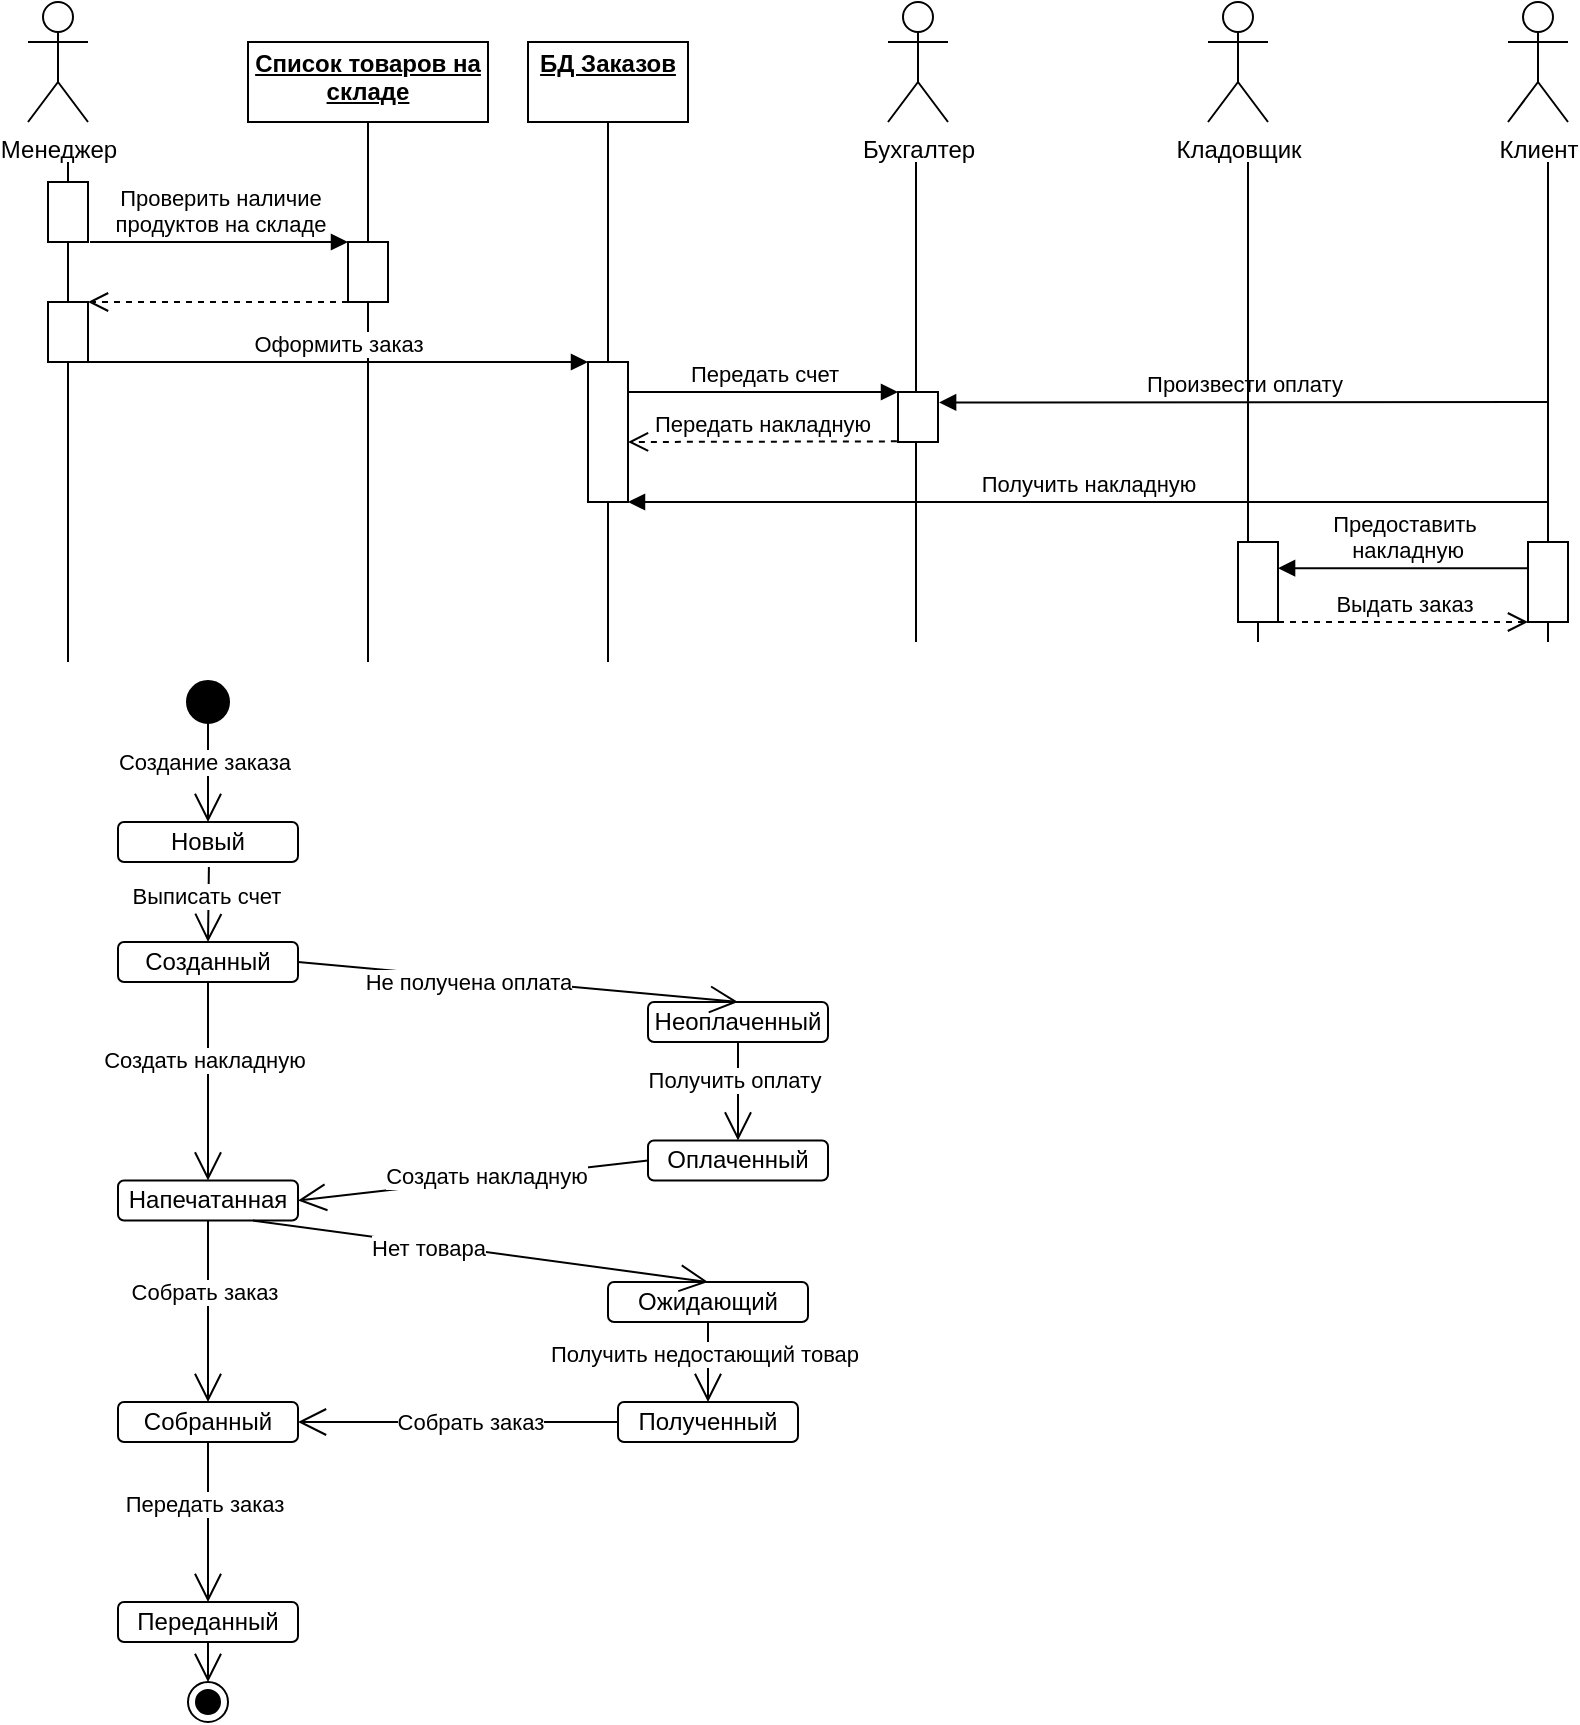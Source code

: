 <mxfile version="20.3.2" type="device"><diagram id="mMvzwRDiiZHeVb_Cpasf" name="Страница 1"><mxGraphModel dx="872" dy="516" grid="1" gridSize="10" guides="1" tooltips="1" connect="1" arrows="1" fold="1" page="1" pageScale="1" pageWidth="3300" pageHeight="4681" math="0" shadow="0"><root><mxCell id="0"/><mxCell id="1" parent="0"/><mxCell id="EZNSlMbDpe8LyFjqojPo-2" value="Менеджер" style="shape=umlActor;verticalLabelPosition=bottom;verticalAlign=top;html=1;outlineConnect=0;" vertex="1" parent="1"><mxGeometry x="80" y="290" width="30" height="60" as="geometry"/></mxCell><mxCell id="EZNSlMbDpe8LyFjqojPo-4" value="&lt;p style=&quot;margin: 4px 0px 0px; text-decoration: underline;&quot;&gt;&lt;b&gt;Список товаров на складе&lt;/b&gt;&lt;/p&gt;" style="verticalAlign=bottom;align=center;overflow=fill;fontSize=12;fontFamily=Helvetica;html=1;whiteSpace=wrap;" vertex="1" parent="1"><mxGeometry x="190" y="310" width="120" height="40" as="geometry"/></mxCell><mxCell id="EZNSlMbDpe8LyFjqojPo-6" value="" style="endArrow=none;html=1;rounded=0;exitX=0.5;exitY=1;exitDx=0;exitDy=0;startArrow=none;" edge="1" parent="1" source="EZNSlMbDpe8LyFjqojPo-11"><mxGeometry width="50" height="50" relative="1" as="geometry"><mxPoint x="290" y="280" as="sourcePoint"/><mxPoint x="250" y="620" as="targetPoint"/></mxGeometry></mxCell><mxCell id="EZNSlMbDpe8LyFjqojPo-7" value="" style="endArrow=none;html=1;rounded=0;startArrow=none;" edge="1" parent="1" source="EZNSlMbDpe8LyFjqojPo-14"><mxGeometry width="50" height="50" relative="1" as="geometry"><mxPoint x="100" y="640" as="sourcePoint"/><mxPoint x="100" y="370" as="targetPoint"/></mxGeometry></mxCell><mxCell id="EZNSlMbDpe8LyFjqojPo-12" value="Проверить наличие &lt;br&gt;продуктов на складе" style="html=1;verticalAlign=bottom;endArrow=block;entryX=0;entryY=0;rounded=0;exitX=1.05;exitY=1;exitDx=0;exitDy=0;exitPerimeter=0;" edge="1" target="EZNSlMbDpe8LyFjqojPo-11" parent="1" source="EZNSlMbDpe8LyFjqojPo-14"><mxGeometry relative="1" as="geometry"><mxPoint x="110" y="430" as="sourcePoint"/></mxGeometry></mxCell><mxCell id="EZNSlMbDpe8LyFjqojPo-13" value="" style="html=1;verticalAlign=bottom;endArrow=open;dashed=1;endSize=8;rounded=0;entryX=1;entryY=0;entryDx=0;entryDy=0;entryPerimeter=0;exitX=0;exitY=1;exitDx=0;exitDy=0;exitPerimeter=0;" edge="1" source="EZNSlMbDpe8LyFjqojPo-11" parent="1" target="EZNSlMbDpe8LyFjqojPo-17"><mxGeometry relative="1" as="geometry"><mxPoint x="110" y="450" as="targetPoint"/></mxGeometry></mxCell><mxCell id="EZNSlMbDpe8LyFjqojPo-14" value="" style="html=1;points=[];perimeter=orthogonalPerimeter;" vertex="1" parent="1"><mxGeometry x="90" y="380" width="20" height="30" as="geometry"/></mxCell><mxCell id="EZNSlMbDpe8LyFjqojPo-15" value="" style="endArrow=none;html=1;rounded=0;startArrow=none;" edge="1" parent="1" source="EZNSlMbDpe8LyFjqojPo-17" target="EZNSlMbDpe8LyFjqojPo-14"><mxGeometry width="50" height="50" relative="1" as="geometry"><mxPoint x="100" y="640" as="sourcePoint"/><mxPoint x="100" y="370" as="targetPoint"/></mxGeometry></mxCell><mxCell id="EZNSlMbDpe8LyFjqojPo-11" value="" style="html=1;points=[];perimeter=orthogonalPerimeter;" vertex="1" parent="1"><mxGeometry x="240" y="410" width="20" height="30" as="geometry"/></mxCell><mxCell id="EZNSlMbDpe8LyFjqojPo-16" value="" style="endArrow=none;html=1;rounded=0;exitX=0.5;exitY=1;exitDx=0;exitDy=0;" edge="1" parent="1" source="EZNSlMbDpe8LyFjqojPo-4" target="EZNSlMbDpe8LyFjqojPo-11"><mxGeometry width="50" height="50" relative="1" as="geometry"><mxPoint x="180" y="350" as="sourcePoint"/><mxPoint x="180" y="641" as="targetPoint"/></mxGeometry></mxCell><mxCell id="EZNSlMbDpe8LyFjqojPo-17" value="" style="html=1;points=[];perimeter=orthogonalPerimeter;" vertex="1" parent="1"><mxGeometry x="90" y="440" width="20" height="30" as="geometry"/></mxCell><mxCell id="EZNSlMbDpe8LyFjqojPo-18" value="" style="endArrow=none;html=1;rounded=0;" edge="1" parent="1" target="EZNSlMbDpe8LyFjqojPo-17"><mxGeometry width="50" height="50" relative="1" as="geometry"><mxPoint x="100" y="620" as="sourcePoint"/><mxPoint x="100" y="410" as="targetPoint"/></mxGeometry></mxCell><mxCell id="EZNSlMbDpe8LyFjqojPo-19" value="Кладовщик" style="shape=umlActor;verticalLabelPosition=bottom;verticalAlign=top;html=1;" vertex="1" parent="1"><mxGeometry x="670" y="290" width="30" height="60" as="geometry"/></mxCell><mxCell id="EZNSlMbDpe8LyFjqojPo-20" value="" style="endArrow=none;html=1;rounded=0;startArrow=none;" edge="1" parent="1" source="EZNSlMbDpe8LyFjqojPo-45"><mxGeometry width="50" height="50" relative="1" as="geometry"><mxPoint x="695" y="400" as="sourcePoint"/><mxPoint x="695" y="610" as="targetPoint"/></mxGeometry></mxCell><mxCell id="EZNSlMbDpe8LyFjqojPo-21" value="Клиент" style="shape=umlActor;verticalLabelPosition=bottom;verticalAlign=top;html=1;" vertex="1" parent="1"><mxGeometry x="820" y="290" width="30" height="60" as="geometry"/></mxCell><mxCell id="EZNSlMbDpe8LyFjqojPo-23" value="" style="endArrow=none;html=1;rounded=0;exitX=0.5;exitY=1;exitDx=0;exitDy=0;startArrow=none;" edge="1" parent="1" source="EZNSlMbDpe8LyFjqojPo-48"><mxGeometry width="50" height="50" relative="1" as="geometry"><mxPoint x="839.75" y="400.0" as="sourcePoint"/><mxPoint x="840" y="610" as="targetPoint"/></mxGeometry></mxCell><mxCell id="EZNSlMbDpe8LyFjqojPo-24" value="Бухгалтер" style="shape=umlActor;verticalLabelPosition=bottom;verticalAlign=top;html=1;" vertex="1" parent="1"><mxGeometry x="510" y="290" width="30" height="60" as="geometry"/></mxCell><mxCell id="EZNSlMbDpe8LyFjqojPo-27" value="&lt;p style=&quot;margin: 4px 0px 0px; text-decoration: underline;&quot;&gt;&lt;b&gt;БД Заказов&lt;/b&gt;&lt;/p&gt;" style="verticalAlign=bottom;align=center;overflow=fill;fontSize=12;fontFamily=Helvetica;html=1;whiteSpace=wrap;" vertex="1" parent="1"><mxGeometry x="330" y="310" width="80" height="40" as="geometry"/></mxCell><mxCell id="EZNSlMbDpe8LyFjqojPo-31" value="" style="endArrow=none;html=1;rounded=0;exitX=0.5;exitY=1;exitDx=0;exitDy=0;startArrow=none;" edge="1" parent="1" source="EZNSlMbDpe8LyFjqojPo-35"><mxGeometry width="50" height="50" relative="1" as="geometry"><mxPoint x="369.75" y="350.0" as="sourcePoint"/><mxPoint x="370" y="620" as="targetPoint"/></mxGeometry></mxCell><mxCell id="EZNSlMbDpe8LyFjqojPo-32" value="" style="endArrow=none;html=1;rounded=0;startArrow=none;" edge="1" parent="1"><mxGeometry width="50" height="50" relative="1" as="geometry"><mxPoint x="524" y="370" as="sourcePoint"/><mxPoint x="524" y="610" as="targetPoint"/></mxGeometry></mxCell><mxCell id="EZNSlMbDpe8LyFjqojPo-36" value="Оформить заказ" style="html=1;verticalAlign=bottom;endArrow=block;entryX=0;entryY=0;rounded=0;" edge="1" target="EZNSlMbDpe8LyFjqojPo-35" parent="1"><mxGeometry relative="1" as="geometry"><mxPoint x="110" y="470" as="sourcePoint"/></mxGeometry></mxCell><mxCell id="EZNSlMbDpe8LyFjqojPo-35" value="" style="html=1;points=[];perimeter=orthogonalPerimeter;" vertex="1" parent="1"><mxGeometry x="360" y="470" width="20" height="70" as="geometry"/></mxCell><mxCell id="EZNSlMbDpe8LyFjqojPo-38" value="" style="endArrow=none;html=1;rounded=0;exitX=0.5;exitY=1;exitDx=0;exitDy=0;startArrow=none;" edge="1" parent="1" source="EZNSlMbDpe8LyFjqojPo-27" target="EZNSlMbDpe8LyFjqojPo-35"><mxGeometry width="50" height="50" relative="1" as="geometry"><mxPoint x="399.75" y="350.0" as="sourcePoint"/><mxPoint x="399" y="640" as="targetPoint"/><Array as="points"><mxPoint x="370" y="410"/></Array></mxGeometry></mxCell><mxCell id="EZNSlMbDpe8LyFjqojPo-40" value="" style="html=1;points=[];perimeter=orthogonalPerimeter;" vertex="1" parent="1"><mxGeometry x="515" y="485" width="20" height="25" as="geometry"/></mxCell><mxCell id="EZNSlMbDpe8LyFjqojPo-41" value="Передать счет" style="html=1;verticalAlign=bottom;endArrow=block;entryX=0;entryY=0;rounded=0;" edge="1" target="EZNSlMbDpe8LyFjqojPo-40" parent="1" source="EZNSlMbDpe8LyFjqojPo-35"><mxGeometry relative="1" as="geometry"><mxPoint x="420" y="485" as="sourcePoint"/></mxGeometry></mxCell><mxCell id="EZNSlMbDpe8LyFjqojPo-46" value="Предоставить&lt;br&gt;&amp;nbsp;накладную" style="html=1;verticalAlign=bottom;endArrow=block;rounded=0;entryX=1.002;entryY=0.327;entryDx=0;entryDy=0;entryPerimeter=0;" edge="1" target="EZNSlMbDpe8LyFjqojPo-45" parent="1" source="EZNSlMbDpe8LyFjqojPo-48"><mxGeometry relative="1" as="geometry"><mxPoint x="825" y="540" as="sourcePoint"/><mxPoint x="705" y="540" as="targetPoint"/></mxGeometry></mxCell><mxCell id="EZNSlMbDpe8LyFjqojPo-47" value="Выдать заказ" style="html=1;verticalAlign=bottom;endArrow=open;dashed=1;endSize=8;rounded=0;" edge="1" parent="1" target="EZNSlMbDpe8LyFjqojPo-48"><mxGeometry relative="1" as="geometry"><mxPoint x="825" y="570" as="targetPoint"/><mxPoint x="705" y="600" as="sourcePoint"/></mxGeometry></mxCell><mxCell id="EZNSlMbDpe8LyFjqojPo-48" value="" style="html=1;points=[];perimeter=orthogonalPerimeter;" vertex="1" parent="1"><mxGeometry x="830" y="560" width="20" height="40" as="geometry"/></mxCell><mxCell id="EZNSlMbDpe8LyFjqojPo-49" value="" style="endArrow=none;html=1;rounded=0;startArrow=none;" edge="1" parent="1" target="EZNSlMbDpe8LyFjqojPo-48"><mxGeometry width="50" height="50" relative="1" as="geometry"><mxPoint x="840" y="370" as="sourcePoint"/><mxPoint x="834.37" y="640" as="targetPoint"/><Array as="points"><mxPoint x="840" y="490"/></Array></mxGeometry></mxCell><mxCell id="EZNSlMbDpe8LyFjqojPo-50" value="Получить накладную" style="html=1;verticalAlign=bottom;endArrow=block;rounded=0;" edge="1" parent="1"><mxGeometry relative="1" as="geometry"><mxPoint x="840" y="540" as="sourcePoint"/><mxPoint x="380" y="540" as="targetPoint"/></mxGeometry></mxCell><mxCell id="EZNSlMbDpe8LyFjqojPo-51" value="Произвести оплату" style="html=1;verticalAlign=bottom;endArrow=block;rounded=0;entryX=1.028;entryY=0.209;entryDx=0;entryDy=0;entryPerimeter=0;" edge="1" parent="1" target="EZNSlMbDpe8LyFjqojPo-40"><mxGeometry relative="1" as="geometry"><mxPoint x="840" y="490" as="sourcePoint"/><mxPoint x="680" y="480" as="targetPoint"/></mxGeometry></mxCell><mxCell id="EZNSlMbDpe8LyFjqojPo-45" value="" style="html=1;points=[];perimeter=orthogonalPerimeter;" vertex="1" parent="1"><mxGeometry x="685" y="560" width="20" height="40" as="geometry"/></mxCell><mxCell id="EZNSlMbDpe8LyFjqojPo-52" value="" style="endArrow=none;html=1;rounded=0;startArrow=none;" edge="1" parent="1" target="EZNSlMbDpe8LyFjqojPo-45"><mxGeometry width="50" height="50" relative="1" as="geometry"><mxPoint x="690" y="370" as="sourcePoint"/><mxPoint x="690" y="580" as="targetPoint"/></mxGeometry></mxCell><mxCell id="EZNSlMbDpe8LyFjqojPo-53" value="" style="ellipse;html=1;shape=endState;fillColor=#000000;strokeColor=#000000;" vertex="1" parent="1"><mxGeometry x="160" y="1130" width="20" height="20" as="geometry"/></mxCell><mxCell id="EZNSlMbDpe8LyFjqojPo-55" value="" style="strokeWidth=2;html=1;shape=mxgraph.flowchart.start_2;whiteSpace=wrap;strokeColor=#000000;fillColor=#000000;" vertex="1" parent="1"><mxGeometry x="160" y="630" width="20" height="20" as="geometry"/></mxCell><mxCell id="EZNSlMbDpe8LyFjqojPo-61" value="Созданный" style="rounded=1;whiteSpace=wrap;html=1;strokeColor=#000000;fillColor=#FFFFFF;" vertex="1" parent="1"><mxGeometry x="125" y="760" width="90" height="20" as="geometry"/></mxCell><mxCell id="EZNSlMbDpe8LyFjqojPo-62" value="Напечатанная" style="rounded=1;whiteSpace=wrap;html=1;strokeColor=#000000;fillColor=#FFFFFF;" vertex="1" parent="1"><mxGeometry x="125" y="879.28" width="90" height="20" as="geometry"/></mxCell><mxCell id="EZNSlMbDpe8LyFjqojPo-63" value="Собранный" style="rounded=1;whiteSpace=wrap;html=1;strokeColor=#000000;fillColor=#FFFFFF;" vertex="1" parent="1"><mxGeometry x="125" y="990" width="90" height="20" as="geometry"/></mxCell><mxCell id="EZNSlMbDpe8LyFjqojPo-64" value="Переданный" style="rounded=1;whiteSpace=wrap;html=1;strokeColor=#000000;fillColor=#FFFFFF;" vertex="1" parent="1"><mxGeometry x="125" y="1090" width="90" height="20" as="geometry"/></mxCell><mxCell id="EZNSlMbDpe8LyFjqojPo-66" value="" style="endArrow=open;endFill=1;endSize=12;html=1;rounded=0;exitX=0.5;exitY=1;exitDx=0;exitDy=0;exitPerimeter=0;entryX=0.5;entryY=0;entryDx=0;entryDy=0;" edge="1" parent="1" source="EZNSlMbDpe8LyFjqojPo-55" target="EZNSlMbDpe8LyFjqojPo-86"><mxGeometry width="160" relative="1" as="geometry"><mxPoint x="90" y="940" as="sourcePoint"/><mxPoint x="170" y="780" as="targetPoint"/><Array as="points"/></mxGeometry></mxCell><mxCell id="EZNSlMbDpe8LyFjqojPo-69" value="Создание заказа" style="edgeLabel;html=1;align=center;verticalAlign=middle;resizable=0;points=[];" vertex="1" connectable="0" parent="EZNSlMbDpe8LyFjqojPo-66"><mxGeometry x="-0.229" y="-2" relative="1" as="geometry"><mxPoint as="offset"/></mxGeometry></mxCell><mxCell id="EZNSlMbDpe8LyFjqojPo-70" value="" style="endArrow=open;endFill=1;endSize=12;html=1;rounded=0;entryX=0.5;entryY=0;entryDx=0;entryDy=0;exitX=0.5;exitY=1;exitDx=0;exitDy=0;" edge="1" parent="1" source="EZNSlMbDpe8LyFjqojPo-61" target="EZNSlMbDpe8LyFjqojPo-62"><mxGeometry width="160" relative="1" as="geometry"><mxPoint x="170" y="850" as="sourcePoint"/><mxPoint x="180" y="860" as="targetPoint"/><Array as="points"/></mxGeometry></mxCell><mxCell id="EZNSlMbDpe8LyFjqojPo-71" value="Создать накладную" style="edgeLabel;html=1;align=center;verticalAlign=middle;resizable=0;points=[];" vertex="1" connectable="0" parent="EZNSlMbDpe8LyFjqojPo-70"><mxGeometry x="-0.229" y="-2" relative="1" as="geometry"><mxPoint as="offset"/></mxGeometry></mxCell><mxCell id="EZNSlMbDpe8LyFjqojPo-76" value="" style="endArrow=open;endFill=1;endSize=12;html=1;rounded=0;exitX=0.5;exitY=1;exitDx=0;exitDy=0;entryX=0.5;entryY=0;entryDx=0;entryDy=0;" edge="1" parent="1" source="EZNSlMbDpe8LyFjqojPo-62" target="EZNSlMbDpe8LyFjqojPo-63"><mxGeometry width="160" relative="1" as="geometry"><mxPoint x="180" y="880" as="sourcePoint"/><mxPoint x="180" y="930" as="targetPoint"/><Array as="points"><mxPoint x="170" y="960"/></Array></mxGeometry></mxCell><mxCell id="EZNSlMbDpe8LyFjqojPo-77" value="Собрать заказ" style="edgeLabel;html=1;align=center;verticalAlign=middle;resizable=0;points=[];" vertex="1" connectable="0" parent="EZNSlMbDpe8LyFjqojPo-76"><mxGeometry x="-0.229" y="-2" relative="1" as="geometry"><mxPoint as="offset"/></mxGeometry></mxCell><mxCell id="EZNSlMbDpe8LyFjqojPo-78" value="" style="endArrow=open;endFill=1;endSize=12;html=1;rounded=0;exitX=0.5;exitY=1;exitDx=0;exitDy=0;entryX=0.5;entryY=0;entryDx=0;entryDy=0;" edge="1" parent="1" source="EZNSlMbDpe8LyFjqojPo-64" target="EZNSlMbDpe8LyFjqojPo-53"><mxGeometry width="160" relative="1" as="geometry"><mxPoint x="180" y="1000" as="sourcePoint"/><mxPoint x="180" y="1040" as="targetPoint"/><Array as="points"/></mxGeometry></mxCell><mxCell id="EZNSlMbDpe8LyFjqojPo-86" value="Новый" style="rounded=1;whiteSpace=wrap;html=1;strokeColor=#000000;fillColor=#FFFFFF;" vertex="1" parent="1"><mxGeometry x="125" y="700" width="90" height="20" as="geometry"/></mxCell><mxCell id="EZNSlMbDpe8LyFjqojPo-87" value="" style="endArrow=open;endFill=1;endSize=12;html=1;rounded=0;exitX=0.505;exitY=1.124;exitDx=0;exitDy=0;exitPerimeter=0;entryX=0.5;entryY=0;entryDx=0;entryDy=0;" edge="1" parent="1" source="EZNSlMbDpe8LyFjqojPo-86" target="EZNSlMbDpe8LyFjqojPo-61"><mxGeometry width="160" relative="1" as="geometry"><mxPoint x="170" y="800" as="sourcePoint"/><mxPoint x="170" y="840" as="targetPoint"/><Array as="points"/></mxGeometry></mxCell><mxCell id="EZNSlMbDpe8LyFjqojPo-88" value="Выписать счет" style="edgeLabel;html=1;align=center;verticalAlign=middle;resizable=0;points=[];" vertex="1" connectable="0" parent="EZNSlMbDpe8LyFjqojPo-87"><mxGeometry x="-0.229" y="-2" relative="1" as="geometry"><mxPoint as="offset"/></mxGeometry></mxCell><mxCell id="EZNSlMbDpe8LyFjqojPo-89" value="" style="endArrow=open;endFill=1;endSize=12;html=1;rounded=0;exitX=0.5;exitY=1;exitDx=0;exitDy=0;entryX=0.5;entryY=0;entryDx=0;entryDy=0;" edge="1" parent="1" source="EZNSlMbDpe8LyFjqojPo-63" target="EZNSlMbDpe8LyFjqojPo-64"><mxGeometry width="160" relative="1" as="geometry"><mxPoint x="170.0" y="1050" as="sourcePoint"/><mxPoint x="180" y="1040" as="targetPoint"/><Array as="points"><mxPoint x="170" y="1060"/></Array></mxGeometry></mxCell><mxCell id="EZNSlMbDpe8LyFjqojPo-90" value="Передать заказ" style="edgeLabel;html=1;align=center;verticalAlign=middle;resizable=0;points=[];" vertex="1" connectable="0" parent="EZNSlMbDpe8LyFjqojPo-89"><mxGeometry x="-0.229" y="-2" relative="1" as="geometry"><mxPoint as="offset"/></mxGeometry></mxCell><mxCell id="EZNSlMbDpe8LyFjqojPo-91" value="Неоплаченный" style="rounded=1;whiteSpace=wrap;html=1;strokeColor=#000000;fillColor=#FFFFFF;" vertex="1" parent="1"><mxGeometry x="390" y="790" width="90" height="20" as="geometry"/></mxCell><mxCell id="EZNSlMbDpe8LyFjqojPo-92" value="" style="endArrow=open;endFill=1;endSize=12;html=1;rounded=0;exitX=1;exitY=0.5;exitDx=0;exitDy=0;entryX=0.5;entryY=0;entryDx=0;entryDy=0;" edge="1" parent="1" source="EZNSlMbDpe8LyFjqojPo-61" target="EZNSlMbDpe8LyFjqojPo-91"><mxGeometry width="160" relative="1" as="geometry"><mxPoint x="180" y="720" as="sourcePoint"/><mxPoint x="180" y="770" as="targetPoint"/><Array as="points"/></mxGeometry></mxCell><mxCell id="EZNSlMbDpe8LyFjqojPo-93" value="Не получена оплата" style="edgeLabel;html=1;align=center;verticalAlign=middle;resizable=0;points=[];" vertex="1" connectable="0" parent="EZNSlMbDpe8LyFjqojPo-92"><mxGeometry x="-0.229" y="-2" relative="1" as="geometry"><mxPoint as="offset"/></mxGeometry></mxCell><mxCell id="EZNSlMbDpe8LyFjqojPo-94" value="" style="endArrow=open;endFill=1;endSize=12;html=1;rounded=0;entryX=1;entryY=0.5;entryDx=0;entryDy=0;exitX=0;exitY=0.5;exitDx=0;exitDy=0;" edge="1" parent="1" source="EZNSlMbDpe8LyFjqojPo-96" target="EZNSlMbDpe8LyFjqojPo-62"><mxGeometry width="160" relative="1" as="geometry"><mxPoint x="310" y="889.28" as="sourcePoint"/><mxPoint x="190" y="749.28" as="targetPoint"/><Array as="points"/></mxGeometry></mxCell><mxCell id="EZNSlMbDpe8LyFjqojPo-95" value="Создать накладную" style="edgeLabel;html=1;align=center;verticalAlign=middle;resizable=0;points=[];" vertex="1" connectable="0" parent="EZNSlMbDpe8LyFjqojPo-94"><mxGeometry x="-0.229" y="-2" relative="1" as="geometry"><mxPoint x="-13" y="2" as="offset"/></mxGeometry></mxCell><mxCell id="EZNSlMbDpe8LyFjqojPo-96" value="Оплаченный" style="rounded=1;whiteSpace=wrap;html=1;strokeColor=#000000;fillColor=#FFFFFF;" vertex="1" parent="1"><mxGeometry x="390" y="859.28" width="90" height="20" as="geometry"/></mxCell><mxCell id="EZNSlMbDpe8LyFjqojPo-98" value="" style="endArrow=open;endFill=1;endSize=12;html=1;rounded=0;entryX=0.5;entryY=0;entryDx=0;entryDy=0;exitX=0.5;exitY=1;exitDx=0;exitDy=0;" edge="1" parent="1" source="EZNSlMbDpe8LyFjqojPo-91" target="EZNSlMbDpe8LyFjqojPo-96"><mxGeometry width="160" relative="1" as="geometry"><mxPoint x="434.64" y="830" as="sourcePoint"/><mxPoint x="434.64" y="960" as="targetPoint"/><Array as="points"/></mxGeometry></mxCell><mxCell id="EZNSlMbDpe8LyFjqojPo-99" value="Получить оплату" style="edgeLabel;html=1;align=center;verticalAlign=middle;resizable=0;points=[];" vertex="1" connectable="0" parent="EZNSlMbDpe8LyFjqojPo-98"><mxGeometry x="-0.229" y="-2" relative="1" as="geometry"><mxPoint as="offset"/></mxGeometry></mxCell><mxCell id="EZNSlMbDpe8LyFjqojPo-100" value="Ожидающий" style="rounded=1;whiteSpace=wrap;html=1;strokeColor=#000000;fillColor=#FFFFFF;" vertex="1" parent="1"><mxGeometry x="370" y="930" width="100" height="20" as="geometry"/></mxCell><mxCell id="EZNSlMbDpe8LyFjqojPo-101" value="" style="endArrow=open;endFill=1;endSize=12;html=1;rounded=0;entryX=0.5;entryY=0;entryDx=0;entryDy=0;exitX=0.75;exitY=1;exitDx=0;exitDy=0;" edge="1" parent="1" target="EZNSlMbDpe8LyFjqojPo-100" source="EZNSlMbDpe8LyFjqojPo-62"><mxGeometry width="160" relative="1" as="geometry"><mxPoint x="215" y="900" as="sourcePoint"/><mxPoint x="180" y="899.28" as="targetPoint"/><Array as="points"/></mxGeometry></mxCell><mxCell id="EZNSlMbDpe8LyFjqojPo-102" value="Нет товара" style="edgeLabel;html=1;align=center;verticalAlign=middle;resizable=0;points=[];" vertex="1" connectable="0" parent="EZNSlMbDpe8LyFjqojPo-101"><mxGeometry x="-0.229" y="-2" relative="1" as="geometry"><mxPoint as="offset"/></mxGeometry></mxCell><mxCell id="EZNSlMbDpe8LyFjqojPo-103" value="" style="endArrow=open;endFill=1;endSize=12;html=1;rounded=0;entryX=1;entryY=0.5;entryDx=0;entryDy=0;exitX=0;exitY=0.5;exitDx=0;exitDy=0;" edge="1" parent="1" source="EZNSlMbDpe8LyFjqojPo-105" target="EZNSlMbDpe8LyFjqojPo-63"><mxGeometry width="160" relative="1" as="geometry"><mxPoint x="310" y="1018.56" as="sourcePoint"/><mxPoint x="215" y="1018.56" as="targetPoint"/><Array as="points"/></mxGeometry></mxCell><mxCell id="EZNSlMbDpe8LyFjqojPo-104" value="Собрать заказ" style="edgeLabel;html=1;align=center;verticalAlign=middle;resizable=0;points=[];" vertex="1" connectable="0" parent="EZNSlMbDpe8LyFjqojPo-103"><mxGeometry x="-0.229" y="-2" relative="1" as="geometry"><mxPoint x="-13" y="2" as="offset"/></mxGeometry></mxCell><mxCell id="EZNSlMbDpe8LyFjqojPo-105" value="Полученный" style="rounded=1;whiteSpace=wrap;html=1;strokeColor=#000000;fillColor=#FFFFFF;" vertex="1" parent="1"><mxGeometry x="375" y="990" width="90" height="20" as="geometry"/></mxCell><mxCell id="EZNSlMbDpe8LyFjqojPo-106" value="" style="endArrow=open;endFill=1;endSize=12;html=1;rounded=0;entryX=0.5;entryY=0;entryDx=0;entryDy=0;exitX=0.5;exitY=1;exitDx=0;exitDy=0;" edge="1" parent="1" target="EZNSlMbDpe8LyFjqojPo-105" source="EZNSlMbDpe8LyFjqojPo-100"><mxGeometry width="160" relative="1" as="geometry"><mxPoint x="434.64" y="959.28" as="sourcePoint"/><mxPoint x="434.64" y="1089.28" as="targetPoint"/><Array as="points"/></mxGeometry></mxCell><mxCell id="EZNSlMbDpe8LyFjqojPo-107" value="Получить недостающий товар" style="edgeLabel;html=1;align=center;verticalAlign=middle;resizable=0;points=[];" vertex="1" connectable="0" parent="EZNSlMbDpe8LyFjqojPo-106"><mxGeometry x="-0.229" y="-2" relative="1" as="geometry"><mxPoint as="offset"/></mxGeometry></mxCell><mxCell id="EZNSlMbDpe8LyFjqojPo-109" value="Передать накладную" style="html=1;verticalAlign=bottom;endArrow=open;dashed=1;endSize=8;rounded=0;exitX=-0.028;exitY=0.987;exitDx=0;exitDy=0;exitPerimeter=0;" edge="1" parent="1" source="EZNSlMbDpe8LyFjqojPo-40"><mxGeometry relative="1" as="geometry"><mxPoint x="380" y="510" as="targetPoint"/><mxPoint x="710" y="580" as="sourcePoint"/></mxGeometry></mxCell></root></mxGraphModel></diagram></mxfile>